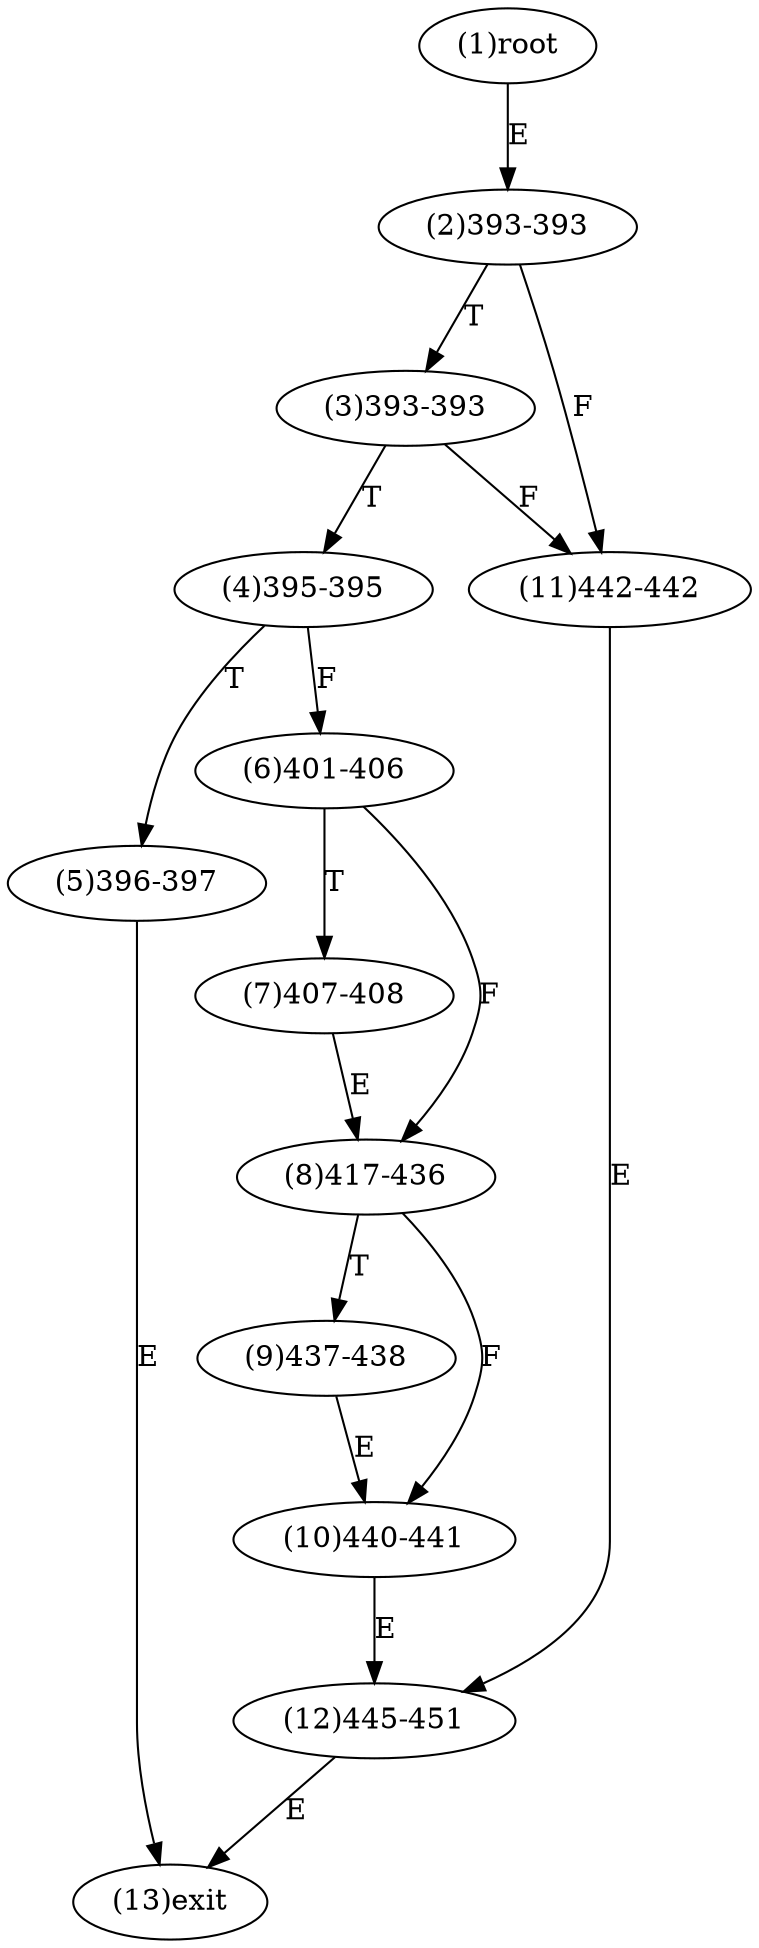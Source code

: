 digraph "" { 
1[ label="(1)root"];
2[ label="(2)393-393"];
3[ label="(3)393-393"];
4[ label="(4)395-395"];
5[ label="(5)396-397"];
6[ label="(6)401-406"];
7[ label="(7)407-408"];
8[ label="(8)417-436"];
9[ label="(9)437-438"];
10[ label="(10)440-441"];
11[ label="(11)442-442"];
12[ label="(12)445-451"];
13[ label="(13)exit"];
1->2[ label="E"];
2->11[ label="F"];
2->3[ label="T"];
3->11[ label="F"];
3->4[ label="T"];
4->6[ label="F"];
4->5[ label="T"];
5->13[ label="E"];
6->8[ label="F"];
6->7[ label="T"];
7->8[ label="E"];
8->10[ label="F"];
8->9[ label="T"];
9->10[ label="E"];
10->12[ label="E"];
11->12[ label="E"];
12->13[ label="E"];
}